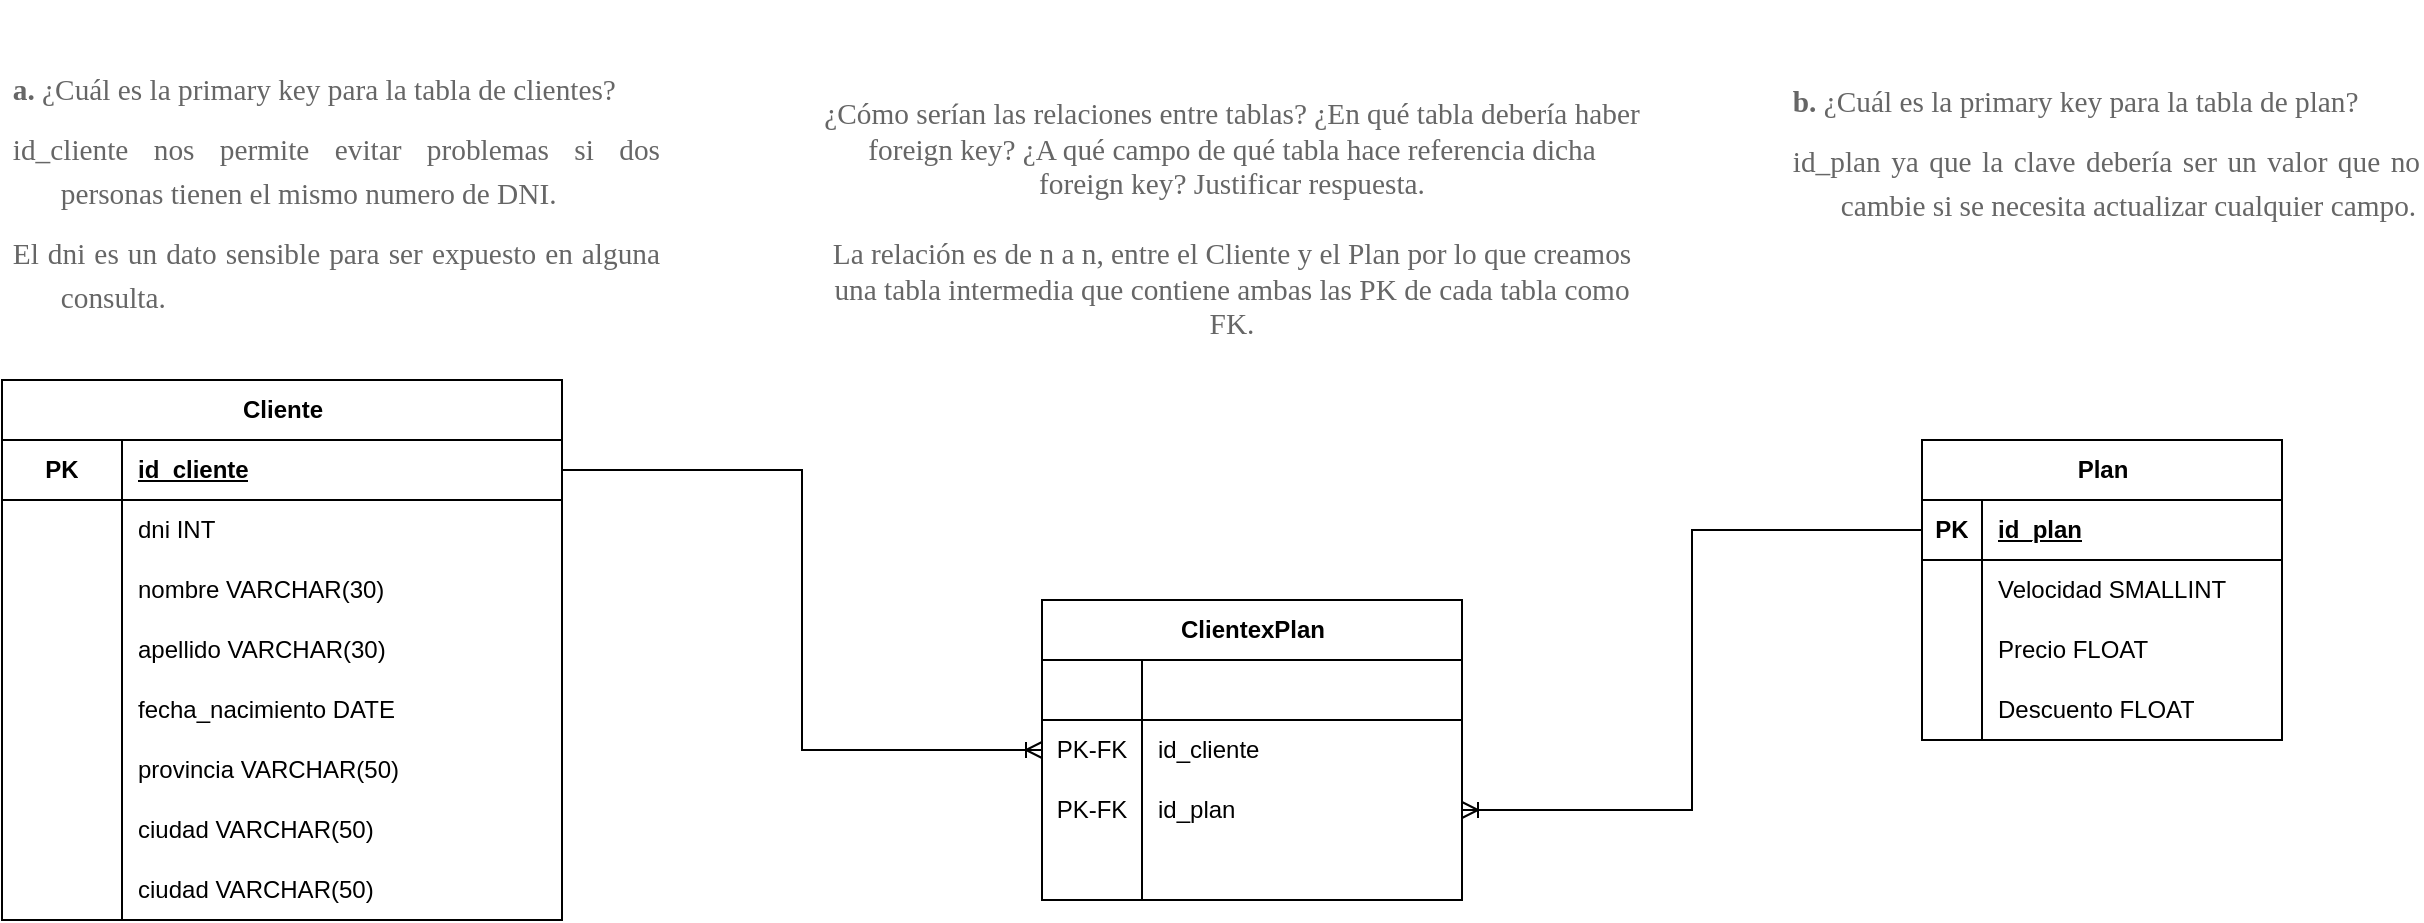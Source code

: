 <mxfile version="24.3.1" type="device">
  <diagram name="Página-1" id="zdr5ZEF7PZzXYwBiO8Bl">
    <mxGraphModel dx="1026" dy="685" grid="1" gridSize="10" guides="1" tooltips="1" connect="1" arrows="1" fold="1" page="1" pageScale="1" pageWidth="827" pageHeight="1169" math="0" shadow="0">
      <root>
        <mxCell id="0" />
        <mxCell id="1" parent="0" />
        <mxCell id="ssGiOSQJJfMWXG0DRAvx-1" value="Cliente" style="shape=table;startSize=30;container=1;collapsible=1;childLayout=tableLayout;fixedRows=1;rowLines=0;fontStyle=1;align=center;resizeLast=1;html=1;" vertex="1" parent="1">
          <mxGeometry x="40" y="200" width="280" height="270" as="geometry" />
        </mxCell>
        <mxCell id="ssGiOSQJJfMWXG0DRAvx-2" value="" style="shape=tableRow;horizontal=0;startSize=0;swimlaneHead=0;swimlaneBody=0;fillColor=none;collapsible=0;dropTarget=0;points=[[0,0.5],[1,0.5]];portConstraint=eastwest;top=0;left=0;right=0;bottom=1;" vertex="1" parent="ssGiOSQJJfMWXG0DRAvx-1">
          <mxGeometry y="30" width="280" height="30" as="geometry" />
        </mxCell>
        <mxCell id="ssGiOSQJJfMWXG0DRAvx-3" value="PK" style="shape=partialRectangle;connectable=0;fillColor=none;top=0;left=0;bottom=0;right=0;fontStyle=1;overflow=hidden;whiteSpace=wrap;html=1;" vertex="1" parent="ssGiOSQJJfMWXG0DRAvx-2">
          <mxGeometry width="60" height="30" as="geometry">
            <mxRectangle width="60" height="30" as="alternateBounds" />
          </mxGeometry>
        </mxCell>
        <mxCell id="ssGiOSQJJfMWXG0DRAvx-4" value="id_cliente" style="shape=partialRectangle;connectable=0;fillColor=none;top=0;left=0;bottom=0;right=0;align=left;spacingLeft=6;fontStyle=5;overflow=hidden;whiteSpace=wrap;html=1;" vertex="1" parent="ssGiOSQJJfMWXG0DRAvx-2">
          <mxGeometry x="60" width="220" height="30" as="geometry">
            <mxRectangle width="220" height="30" as="alternateBounds" />
          </mxGeometry>
        </mxCell>
        <mxCell id="ssGiOSQJJfMWXG0DRAvx-5" value="" style="shape=tableRow;horizontal=0;startSize=0;swimlaneHead=0;swimlaneBody=0;fillColor=none;collapsible=0;dropTarget=0;points=[[0,0.5],[1,0.5]];portConstraint=eastwest;top=0;left=0;right=0;bottom=0;" vertex="1" parent="ssGiOSQJJfMWXG0DRAvx-1">
          <mxGeometry y="60" width="280" height="30" as="geometry" />
        </mxCell>
        <mxCell id="ssGiOSQJJfMWXG0DRAvx-6" value="" style="shape=partialRectangle;connectable=0;fillColor=none;top=0;left=0;bottom=0;right=0;editable=1;overflow=hidden;whiteSpace=wrap;html=1;" vertex="1" parent="ssGiOSQJJfMWXG0DRAvx-5">
          <mxGeometry width="60" height="30" as="geometry">
            <mxRectangle width="60" height="30" as="alternateBounds" />
          </mxGeometry>
        </mxCell>
        <mxCell id="ssGiOSQJJfMWXG0DRAvx-7" value="dni INT" style="shape=partialRectangle;connectable=0;fillColor=none;top=0;left=0;bottom=0;right=0;align=left;spacingLeft=6;overflow=hidden;whiteSpace=wrap;html=1;" vertex="1" parent="ssGiOSQJJfMWXG0DRAvx-5">
          <mxGeometry x="60" width="220" height="30" as="geometry">
            <mxRectangle width="220" height="30" as="alternateBounds" />
          </mxGeometry>
        </mxCell>
        <mxCell id="ssGiOSQJJfMWXG0DRAvx-8" value="" style="shape=tableRow;horizontal=0;startSize=0;swimlaneHead=0;swimlaneBody=0;fillColor=none;collapsible=0;dropTarget=0;points=[[0,0.5],[1,0.5]];portConstraint=eastwest;top=0;left=0;right=0;bottom=0;" vertex="1" parent="ssGiOSQJJfMWXG0DRAvx-1">
          <mxGeometry y="90" width="280" height="30" as="geometry" />
        </mxCell>
        <mxCell id="ssGiOSQJJfMWXG0DRAvx-9" value="" style="shape=partialRectangle;connectable=0;fillColor=none;top=0;left=0;bottom=0;right=0;editable=1;overflow=hidden;whiteSpace=wrap;html=1;" vertex="1" parent="ssGiOSQJJfMWXG0DRAvx-8">
          <mxGeometry width="60" height="30" as="geometry">
            <mxRectangle width="60" height="30" as="alternateBounds" />
          </mxGeometry>
        </mxCell>
        <mxCell id="ssGiOSQJJfMWXG0DRAvx-10" value="nombre&amp;nbsp;&lt;span style=&quot;text-align: center;&quot;&gt;VARCHAR(30)&lt;/span&gt;" style="shape=partialRectangle;connectable=0;fillColor=none;top=0;left=0;bottom=0;right=0;align=left;spacingLeft=6;overflow=hidden;whiteSpace=wrap;html=1;" vertex="1" parent="ssGiOSQJJfMWXG0DRAvx-8">
          <mxGeometry x="60" width="220" height="30" as="geometry">
            <mxRectangle width="220" height="30" as="alternateBounds" />
          </mxGeometry>
        </mxCell>
        <mxCell id="ssGiOSQJJfMWXG0DRAvx-11" value="" style="shape=tableRow;horizontal=0;startSize=0;swimlaneHead=0;swimlaneBody=0;fillColor=none;collapsible=0;dropTarget=0;points=[[0,0.5],[1,0.5]];portConstraint=eastwest;top=0;left=0;right=0;bottom=0;" vertex="1" parent="ssGiOSQJJfMWXG0DRAvx-1">
          <mxGeometry y="120" width="280" height="30" as="geometry" />
        </mxCell>
        <mxCell id="ssGiOSQJJfMWXG0DRAvx-12" value="" style="shape=partialRectangle;connectable=0;fillColor=none;top=0;left=0;bottom=0;right=0;editable=1;overflow=hidden;whiteSpace=wrap;html=1;" vertex="1" parent="ssGiOSQJJfMWXG0DRAvx-11">
          <mxGeometry width="60" height="30" as="geometry">
            <mxRectangle width="60" height="30" as="alternateBounds" />
          </mxGeometry>
        </mxCell>
        <mxCell id="ssGiOSQJJfMWXG0DRAvx-13" value="apellido&amp;nbsp;&lt;span style=&quot;text-align: center;&quot;&gt;VARCHAR(30)&lt;/span&gt;" style="shape=partialRectangle;connectable=0;fillColor=none;top=0;left=0;bottom=0;right=0;align=left;spacingLeft=6;overflow=hidden;whiteSpace=wrap;html=1;" vertex="1" parent="ssGiOSQJJfMWXG0DRAvx-11">
          <mxGeometry x="60" width="220" height="30" as="geometry">
            <mxRectangle width="220" height="30" as="alternateBounds" />
          </mxGeometry>
        </mxCell>
        <mxCell id="ssGiOSQJJfMWXG0DRAvx-15" value="" style="shape=tableRow;horizontal=0;startSize=0;swimlaneHead=0;swimlaneBody=0;fillColor=none;collapsible=0;dropTarget=0;points=[[0,0.5],[1,0.5]];portConstraint=eastwest;top=0;left=0;right=0;bottom=0;" vertex="1" parent="ssGiOSQJJfMWXG0DRAvx-1">
          <mxGeometry y="150" width="280" height="30" as="geometry" />
        </mxCell>
        <mxCell id="ssGiOSQJJfMWXG0DRAvx-16" value="" style="shape=partialRectangle;connectable=0;fillColor=none;top=0;left=0;bottom=0;right=0;editable=1;overflow=hidden;whiteSpace=wrap;html=1;" vertex="1" parent="ssGiOSQJJfMWXG0DRAvx-15">
          <mxGeometry width="60" height="30" as="geometry">
            <mxRectangle width="60" height="30" as="alternateBounds" />
          </mxGeometry>
        </mxCell>
        <mxCell id="ssGiOSQJJfMWXG0DRAvx-17" value="fecha_nacimiento DATE" style="shape=partialRectangle;connectable=0;fillColor=none;top=0;left=0;bottom=0;right=0;align=left;spacingLeft=6;overflow=hidden;whiteSpace=wrap;html=1;" vertex="1" parent="ssGiOSQJJfMWXG0DRAvx-15">
          <mxGeometry x="60" width="220" height="30" as="geometry">
            <mxRectangle width="220" height="30" as="alternateBounds" />
          </mxGeometry>
        </mxCell>
        <mxCell id="ssGiOSQJJfMWXG0DRAvx-18" value="" style="shape=tableRow;horizontal=0;startSize=0;swimlaneHead=0;swimlaneBody=0;fillColor=none;collapsible=0;dropTarget=0;points=[[0,0.5],[1,0.5]];portConstraint=eastwest;top=0;left=0;right=0;bottom=0;" vertex="1" parent="ssGiOSQJJfMWXG0DRAvx-1">
          <mxGeometry y="180" width="280" height="30" as="geometry" />
        </mxCell>
        <mxCell id="ssGiOSQJJfMWXG0DRAvx-19" value="" style="shape=partialRectangle;connectable=0;fillColor=none;top=0;left=0;bottom=0;right=0;editable=1;overflow=hidden;whiteSpace=wrap;html=1;" vertex="1" parent="ssGiOSQJJfMWXG0DRAvx-18">
          <mxGeometry width="60" height="30" as="geometry">
            <mxRectangle width="60" height="30" as="alternateBounds" />
          </mxGeometry>
        </mxCell>
        <mxCell id="ssGiOSQJJfMWXG0DRAvx-20" value="provincia VARCHAR(50)" style="shape=partialRectangle;connectable=0;fillColor=none;top=0;left=0;bottom=0;right=0;align=left;spacingLeft=6;overflow=hidden;whiteSpace=wrap;html=1;" vertex="1" parent="ssGiOSQJJfMWXG0DRAvx-18">
          <mxGeometry x="60" width="220" height="30" as="geometry">
            <mxRectangle width="220" height="30" as="alternateBounds" />
          </mxGeometry>
        </mxCell>
        <mxCell id="ssGiOSQJJfMWXG0DRAvx-21" value="" style="shape=tableRow;horizontal=0;startSize=0;swimlaneHead=0;swimlaneBody=0;fillColor=none;collapsible=0;dropTarget=0;points=[[0,0.5],[1,0.5]];portConstraint=eastwest;top=0;left=0;right=0;bottom=0;" vertex="1" parent="ssGiOSQJJfMWXG0DRAvx-1">
          <mxGeometry y="210" width="280" height="30" as="geometry" />
        </mxCell>
        <mxCell id="ssGiOSQJJfMWXG0DRAvx-22" value="" style="shape=partialRectangle;connectable=0;fillColor=none;top=0;left=0;bottom=0;right=0;editable=1;overflow=hidden;whiteSpace=wrap;html=1;" vertex="1" parent="ssGiOSQJJfMWXG0DRAvx-21">
          <mxGeometry width="60" height="30" as="geometry">
            <mxRectangle width="60" height="30" as="alternateBounds" />
          </mxGeometry>
        </mxCell>
        <mxCell id="ssGiOSQJJfMWXG0DRAvx-23" value="ciudad VARCHAR(50)" style="shape=partialRectangle;connectable=0;fillColor=none;top=0;left=0;bottom=0;right=0;align=left;spacingLeft=6;overflow=hidden;whiteSpace=wrap;html=1;" vertex="1" parent="ssGiOSQJJfMWXG0DRAvx-21">
          <mxGeometry x="60" width="220" height="30" as="geometry">
            <mxRectangle width="220" height="30" as="alternateBounds" />
          </mxGeometry>
        </mxCell>
        <mxCell id="ssGiOSQJJfMWXG0DRAvx-55" value="" style="shape=tableRow;horizontal=0;startSize=0;swimlaneHead=0;swimlaneBody=0;fillColor=none;collapsible=0;dropTarget=0;points=[[0,0.5],[1,0.5]];portConstraint=eastwest;top=0;left=0;right=0;bottom=0;" vertex="1" parent="ssGiOSQJJfMWXG0DRAvx-1">
          <mxGeometry y="240" width="280" height="30" as="geometry" />
        </mxCell>
        <mxCell id="ssGiOSQJJfMWXG0DRAvx-56" value="" style="shape=partialRectangle;connectable=0;fillColor=none;top=0;left=0;bottom=0;right=0;editable=1;overflow=hidden;whiteSpace=wrap;html=1;" vertex="1" parent="ssGiOSQJJfMWXG0DRAvx-55">
          <mxGeometry width="60" height="30" as="geometry">
            <mxRectangle width="60" height="30" as="alternateBounds" />
          </mxGeometry>
        </mxCell>
        <mxCell id="ssGiOSQJJfMWXG0DRAvx-57" value="ciudad VARCHAR(50)" style="shape=partialRectangle;connectable=0;fillColor=none;top=0;left=0;bottom=0;right=0;align=left;spacingLeft=6;overflow=hidden;whiteSpace=wrap;html=1;" vertex="1" parent="ssGiOSQJJfMWXG0DRAvx-55">
          <mxGeometry x="60" width="220" height="30" as="geometry">
            <mxRectangle width="220" height="30" as="alternateBounds" />
          </mxGeometry>
        </mxCell>
        <mxCell id="ssGiOSQJJfMWXG0DRAvx-24" value="Plan" style="shape=table;startSize=30;container=1;collapsible=1;childLayout=tableLayout;fixedRows=1;rowLines=0;fontStyle=1;align=center;resizeLast=1;html=1;" vertex="1" parent="1">
          <mxGeometry x="1000" y="230" width="180" height="150" as="geometry" />
        </mxCell>
        <mxCell id="ssGiOSQJJfMWXG0DRAvx-25" value="" style="shape=tableRow;horizontal=0;startSize=0;swimlaneHead=0;swimlaneBody=0;fillColor=none;collapsible=0;dropTarget=0;points=[[0,0.5],[1,0.5]];portConstraint=eastwest;top=0;left=0;right=0;bottom=1;" vertex="1" parent="ssGiOSQJJfMWXG0DRAvx-24">
          <mxGeometry y="30" width="180" height="30" as="geometry" />
        </mxCell>
        <mxCell id="ssGiOSQJJfMWXG0DRAvx-26" value="PK" style="shape=partialRectangle;connectable=0;fillColor=none;top=0;left=0;bottom=0;right=0;fontStyle=1;overflow=hidden;whiteSpace=wrap;html=1;" vertex="1" parent="ssGiOSQJJfMWXG0DRAvx-25">
          <mxGeometry width="30" height="30" as="geometry">
            <mxRectangle width="30" height="30" as="alternateBounds" />
          </mxGeometry>
        </mxCell>
        <mxCell id="ssGiOSQJJfMWXG0DRAvx-27" value="id_plan" style="shape=partialRectangle;connectable=0;fillColor=none;top=0;left=0;bottom=0;right=0;align=left;spacingLeft=6;fontStyle=5;overflow=hidden;whiteSpace=wrap;html=1;" vertex="1" parent="ssGiOSQJJfMWXG0DRAvx-25">
          <mxGeometry x="30" width="150" height="30" as="geometry">
            <mxRectangle width="150" height="30" as="alternateBounds" />
          </mxGeometry>
        </mxCell>
        <mxCell id="ssGiOSQJJfMWXG0DRAvx-28" value="" style="shape=tableRow;horizontal=0;startSize=0;swimlaneHead=0;swimlaneBody=0;fillColor=none;collapsible=0;dropTarget=0;points=[[0,0.5],[1,0.5]];portConstraint=eastwest;top=0;left=0;right=0;bottom=0;" vertex="1" parent="ssGiOSQJJfMWXG0DRAvx-24">
          <mxGeometry y="60" width="180" height="30" as="geometry" />
        </mxCell>
        <mxCell id="ssGiOSQJJfMWXG0DRAvx-29" value="" style="shape=partialRectangle;connectable=0;fillColor=none;top=0;left=0;bottom=0;right=0;editable=1;overflow=hidden;whiteSpace=wrap;html=1;" vertex="1" parent="ssGiOSQJJfMWXG0DRAvx-28">
          <mxGeometry width="30" height="30" as="geometry">
            <mxRectangle width="30" height="30" as="alternateBounds" />
          </mxGeometry>
        </mxCell>
        <mxCell id="ssGiOSQJJfMWXG0DRAvx-30" value="Velocidad SMALLINT" style="shape=partialRectangle;connectable=0;fillColor=none;top=0;left=0;bottom=0;right=0;align=left;spacingLeft=6;overflow=hidden;whiteSpace=wrap;html=1;" vertex="1" parent="ssGiOSQJJfMWXG0DRAvx-28">
          <mxGeometry x="30" width="150" height="30" as="geometry">
            <mxRectangle width="150" height="30" as="alternateBounds" />
          </mxGeometry>
        </mxCell>
        <mxCell id="ssGiOSQJJfMWXG0DRAvx-31" value="" style="shape=tableRow;horizontal=0;startSize=0;swimlaneHead=0;swimlaneBody=0;fillColor=none;collapsible=0;dropTarget=0;points=[[0,0.5],[1,0.5]];portConstraint=eastwest;top=0;left=0;right=0;bottom=0;" vertex="1" parent="ssGiOSQJJfMWXG0DRAvx-24">
          <mxGeometry y="90" width="180" height="30" as="geometry" />
        </mxCell>
        <mxCell id="ssGiOSQJJfMWXG0DRAvx-32" value="" style="shape=partialRectangle;connectable=0;fillColor=none;top=0;left=0;bottom=0;right=0;editable=1;overflow=hidden;whiteSpace=wrap;html=1;" vertex="1" parent="ssGiOSQJJfMWXG0DRAvx-31">
          <mxGeometry width="30" height="30" as="geometry">
            <mxRectangle width="30" height="30" as="alternateBounds" />
          </mxGeometry>
        </mxCell>
        <mxCell id="ssGiOSQJJfMWXG0DRAvx-33" value="Precio FLOAT" style="shape=partialRectangle;connectable=0;fillColor=none;top=0;left=0;bottom=0;right=0;align=left;spacingLeft=6;overflow=hidden;whiteSpace=wrap;html=1;" vertex="1" parent="ssGiOSQJJfMWXG0DRAvx-31">
          <mxGeometry x="30" width="150" height="30" as="geometry">
            <mxRectangle width="150" height="30" as="alternateBounds" />
          </mxGeometry>
        </mxCell>
        <mxCell id="ssGiOSQJJfMWXG0DRAvx-34" value="" style="shape=tableRow;horizontal=0;startSize=0;swimlaneHead=0;swimlaneBody=0;fillColor=none;collapsible=0;dropTarget=0;points=[[0,0.5],[1,0.5]];portConstraint=eastwest;top=0;left=0;right=0;bottom=0;" vertex="1" parent="ssGiOSQJJfMWXG0DRAvx-24">
          <mxGeometry y="120" width="180" height="30" as="geometry" />
        </mxCell>
        <mxCell id="ssGiOSQJJfMWXG0DRAvx-35" value="" style="shape=partialRectangle;connectable=0;fillColor=none;top=0;left=0;bottom=0;right=0;editable=1;overflow=hidden;whiteSpace=wrap;html=1;" vertex="1" parent="ssGiOSQJJfMWXG0DRAvx-34">
          <mxGeometry width="30" height="30" as="geometry">
            <mxRectangle width="30" height="30" as="alternateBounds" />
          </mxGeometry>
        </mxCell>
        <mxCell id="ssGiOSQJJfMWXG0DRAvx-36" value="Descuento FLOAT" style="shape=partialRectangle;connectable=0;fillColor=none;top=0;left=0;bottom=0;right=0;align=left;spacingLeft=6;overflow=hidden;whiteSpace=wrap;html=1;" vertex="1" parent="ssGiOSQJJfMWXG0DRAvx-34">
          <mxGeometry x="30" width="150" height="30" as="geometry">
            <mxRectangle width="150" height="30" as="alternateBounds" />
          </mxGeometry>
        </mxCell>
        <mxCell id="ssGiOSQJJfMWXG0DRAvx-37" value="ClientexPlan" style="shape=table;startSize=30;container=1;collapsible=1;childLayout=tableLayout;fixedRows=1;rowLines=0;fontStyle=1;align=center;resizeLast=1;html=1;" vertex="1" parent="1">
          <mxGeometry x="560" y="310" width="210" height="150" as="geometry" />
        </mxCell>
        <mxCell id="ssGiOSQJJfMWXG0DRAvx-38" value="" style="shape=tableRow;horizontal=0;startSize=0;swimlaneHead=0;swimlaneBody=0;fillColor=none;collapsible=0;dropTarget=0;points=[[0,0.5],[1,0.5]];portConstraint=eastwest;top=0;left=0;right=0;bottom=1;" vertex="1" parent="ssGiOSQJJfMWXG0DRAvx-37">
          <mxGeometry y="30" width="210" height="30" as="geometry" />
        </mxCell>
        <mxCell id="ssGiOSQJJfMWXG0DRAvx-39" value="" style="shape=partialRectangle;connectable=0;fillColor=none;top=0;left=0;bottom=0;right=0;fontStyle=1;overflow=hidden;whiteSpace=wrap;html=1;" vertex="1" parent="ssGiOSQJJfMWXG0DRAvx-38">
          <mxGeometry width="50" height="30" as="geometry">
            <mxRectangle width="50" height="30" as="alternateBounds" />
          </mxGeometry>
        </mxCell>
        <mxCell id="ssGiOSQJJfMWXG0DRAvx-40" value="" style="shape=partialRectangle;connectable=0;fillColor=none;top=0;left=0;bottom=0;right=0;align=left;spacingLeft=6;fontStyle=5;overflow=hidden;whiteSpace=wrap;html=1;" vertex="1" parent="ssGiOSQJJfMWXG0DRAvx-38">
          <mxGeometry x="50" width="160" height="30" as="geometry">
            <mxRectangle width="160" height="30" as="alternateBounds" />
          </mxGeometry>
        </mxCell>
        <mxCell id="ssGiOSQJJfMWXG0DRAvx-41" value="" style="shape=tableRow;horizontal=0;startSize=0;swimlaneHead=0;swimlaneBody=0;fillColor=none;collapsible=0;dropTarget=0;points=[[0,0.5],[1,0.5]];portConstraint=eastwest;top=0;left=0;right=0;bottom=0;" vertex="1" parent="ssGiOSQJJfMWXG0DRAvx-37">
          <mxGeometry y="60" width="210" height="30" as="geometry" />
        </mxCell>
        <mxCell id="ssGiOSQJJfMWXG0DRAvx-42" value="PK-FK" style="shape=partialRectangle;connectable=0;fillColor=none;top=0;left=0;bottom=0;right=0;editable=1;overflow=hidden;whiteSpace=wrap;html=1;" vertex="1" parent="ssGiOSQJJfMWXG0DRAvx-41">
          <mxGeometry width="50" height="30" as="geometry">
            <mxRectangle width="50" height="30" as="alternateBounds" />
          </mxGeometry>
        </mxCell>
        <mxCell id="ssGiOSQJJfMWXG0DRAvx-43" value="id_cliente" style="shape=partialRectangle;connectable=0;fillColor=none;top=0;left=0;bottom=0;right=0;align=left;spacingLeft=6;overflow=hidden;whiteSpace=wrap;html=1;" vertex="1" parent="ssGiOSQJJfMWXG0DRAvx-41">
          <mxGeometry x="50" width="160" height="30" as="geometry">
            <mxRectangle width="160" height="30" as="alternateBounds" />
          </mxGeometry>
        </mxCell>
        <mxCell id="ssGiOSQJJfMWXG0DRAvx-44" value="" style="shape=tableRow;horizontal=0;startSize=0;swimlaneHead=0;swimlaneBody=0;fillColor=none;collapsible=0;dropTarget=0;points=[[0,0.5],[1,0.5]];portConstraint=eastwest;top=0;left=0;right=0;bottom=0;" vertex="1" parent="ssGiOSQJJfMWXG0DRAvx-37">
          <mxGeometry y="90" width="210" height="30" as="geometry" />
        </mxCell>
        <mxCell id="ssGiOSQJJfMWXG0DRAvx-45" value="PK-FK" style="shape=partialRectangle;connectable=0;fillColor=none;top=0;left=0;bottom=0;right=0;editable=1;overflow=hidden;whiteSpace=wrap;html=1;" vertex="1" parent="ssGiOSQJJfMWXG0DRAvx-44">
          <mxGeometry width="50" height="30" as="geometry">
            <mxRectangle width="50" height="30" as="alternateBounds" />
          </mxGeometry>
        </mxCell>
        <mxCell id="ssGiOSQJJfMWXG0DRAvx-46" value="id_plan" style="shape=partialRectangle;connectable=0;fillColor=none;top=0;left=0;bottom=0;right=0;align=left;spacingLeft=6;overflow=hidden;whiteSpace=wrap;html=1;" vertex="1" parent="ssGiOSQJJfMWXG0DRAvx-44">
          <mxGeometry x="50" width="160" height="30" as="geometry">
            <mxRectangle width="160" height="30" as="alternateBounds" />
          </mxGeometry>
        </mxCell>
        <mxCell id="ssGiOSQJJfMWXG0DRAvx-47" value="" style="shape=tableRow;horizontal=0;startSize=0;swimlaneHead=0;swimlaneBody=0;fillColor=none;collapsible=0;dropTarget=0;points=[[0,0.5],[1,0.5]];portConstraint=eastwest;top=0;left=0;right=0;bottom=0;" vertex="1" parent="ssGiOSQJJfMWXG0DRAvx-37">
          <mxGeometry y="120" width="210" height="30" as="geometry" />
        </mxCell>
        <mxCell id="ssGiOSQJJfMWXG0DRAvx-48" value="" style="shape=partialRectangle;connectable=0;fillColor=none;top=0;left=0;bottom=0;right=0;editable=1;overflow=hidden;whiteSpace=wrap;html=1;" vertex="1" parent="ssGiOSQJJfMWXG0DRAvx-47">
          <mxGeometry width="50" height="30" as="geometry">
            <mxRectangle width="50" height="30" as="alternateBounds" />
          </mxGeometry>
        </mxCell>
        <mxCell id="ssGiOSQJJfMWXG0DRAvx-49" value="" style="shape=partialRectangle;connectable=0;fillColor=none;top=0;left=0;bottom=0;right=0;align=left;spacingLeft=6;overflow=hidden;whiteSpace=wrap;html=1;" vertex="1" parent="ssGiOSQJJfMWXG0DRAvx-47">
          <mxGeometry x="50" width="160" height="30" as="geometry">
            <mxRectangle width="160" height="30" as="alternateBounds" />
          </mxGeometry>
        </mxCell>
        <mxCell id="ssGiOSQJJfMWXG0DRAvx-50" value="&lt;p style=&quot;margin: 0px 0px 0px 21.3pt; font-size: 11pt; font-family: Arial; padding-top: 0pt; text-indent: -18pt; padding-bottom: 6pt; line-height: 1.5; text-align: justify;&quot; class=&quot;c9&quot;&gt;&lt;span style=&quot;font-family: &amp;quot;Proxima Nova&amp;quot;; color: rgb(102, 102, 102); font-weight: 700;&quot; class=&quot;c1&quot;&gt;a.&amp;nbsp;&lt;/span&gt;&lt;span style=&quot;vertical-align: baseline; font-size: 11pt; font-family: &amp;quot;Proxima Nova&amp;quot;; color: rgb(102, 102, 102);&quot; class=&quot;c11 c6&quot;&gt;¿Cuál es la primary key para la tabla de clientes?&amp;nbsp;&lt;br&gt;&lt;/span&gt;&lt;/p&gt;&lt;p style=&quot;margin: 0px 0px 0px 21.3pt; font-size: 11pt; padding-top: 0pt; text-indent: -18pt; padding-bottom: 6pt; line-height: 1.5; text-align: justify;&quot; class=&quot;c9&quot;&gt;&lt;font face=&quot;Proxima Nova&quot; color=&quot;#666666&quot;&gt;id_cliente nos permite evitar problemas si dos personas tienen el mismo numero de DNI.&lt;/font&gt;&lt;/p&gt;&lt;p style=&quot;margin: 0px 0px 0px 21.3pt; font-size: 11pt; padding-top: 0pt; text-indent: -18pt; padding-bottom: 6pt; line-height: 1.5; text-align: justify;&quot; class=&quot;c9&quot;&gt;&lt;font face=&quot;Proxima Nova&quot; color=&quot;#666666&quot;&gt;El dni es un dato sensible para ser expuesto en alguna consulta.&lt;br&gt;&lt;/font&gt;&lt;/p&gt;" style="text;html=1;align=center;verticalAlign=middle;whiteSpace=wrap;rounded=0;" vertex="1" parent="1">
          <mxGeometry x="40" y="20" width="330" height="180" as="geometry" />
        </mxCell>
        <mxCell id="ssGiOSQJJfMWXG0DRAvx-51" style="edgeStyle=orthogonalEdgeStyle;rounded=0;orthogonalLoop=1;jettySize=auto;html=1;exitX=0.5;exitY=1;exitDx=0;exitDy=0;" edge="1" parent="1" source="ssGiOSQJJfMWXG0DRAvx-50" target="ssGiOSQJJfMWXG0DRAvx-50">
          <mxGeometry relative="1" as="geometry" />
        </mxCell>
        <mxCell id="ssGiOSQJJfMWXG0DRAvx-53" value="&lt;p style=&quot;margin: 0px 0px 0px 21.3pt; font-size: 11pt; font-family: Arial; padding-top: 0pt; text-indent: -18pt; padding-bottom: 6pt; line-height: 1.5; text-align: justify;&quot; class=&quot;c9&quot;&gt;&lt;span style=&quot;font-family: &amp;quot;Proxima Nova&amp;quot;; color: rgb(102, 102, 102); font-weight: 700;&quot; class=&quot;c1&quot;&gt;b.&amp;nbsp;&lt;/span&gt;&lt;span style=&quot;vertical-align: baseline; font-size: 11pt; font-family: &amp;quot;Proxima Nova&amp;quot;; color: rgb(102, 102, 102);&quot; class=&quot;c11 c6&quot;&gt;¿Cuál es la primary key para la tabla de plan?&amp;nbsp;&lt;/span&gt;&lt;/p&gt;&lt;p style=&quot;margin: 0px 0px 0px 21.3pt; font-size: 11pt; font-family: Arial; padding-top: 0pt; text-indent: -18pt; padding-bottom: 6pt; line-height: 1.5; text-align: justify;&quot; class=&quot;c9&quot;&gt;&lt;span style=&quot;vertical-align: baseline; font-size: 11pt; font-family: &amp;quot;Proxima Nova&amp;quot;; color: rgb(102, 102, 102);&quot; class=&quot;c11 c6&quot;&gt;id_plan ya que la clave debería ser un valor que&amp;nbsp;&lt;/span&gt;&lt;span style=&quot;color: rgb(102, 102, 102); font-family: &amp;quot;Proxima Nova&amp;quot;; font-size: 11pt; text-indent: -18pt;&quot;&gt;no cambie si se necesita actualizar cualquier campo.&lt;/span&gt;&lt;/p&gt;" style="text;html=1;align=center;verticalAlign=middle;whiteSpace=wrap;rounded=0;" vertex="1" parent="1">
          <mxGeometry x="930" y="20" width="320" height="140" as="geometry" />
        </mxCell>
        <mxCell id="ssGiOSQJJfMWXG0DRAvx-54" value="&lt;span style=&quot;color: rgb(102, 102, 102); font-family: &amp;quot;Proxima Nova&amp;quot;; font-size: 14.667px; text-align: justify; text-indent: -24px; background-color: rgb(255, 255, 255);&quot;&gt;¿Cómo serían las relaciones entre tablas? ¿En qué tabla debería haber foreign key? ¿A qué campo de qué tabla hace referencia dicha foreign key? Justificar respuesta.&lt;br&gt;&lt;br&gt;La relación es de n a n, entre el Cliente y el Plan por lo que creamos una tabla intermedia que contiene ambas las PK de cada tabla como FK.&lt;/span&gt;" style="text;html=1;align=center;verticalAlign=middle;whiteSpace=wrap;rounded=0;" vertex="1" parent="1">
          <mxGeometry x="450" y="10" width="410" height="220" as="geometry" />
        </mxCell>
        <mxCell id="ssGiOSQJJfMWXG0DRAvx-58" style="edgeStyle=orthogonalEdgeStyle;rounded=0;orthogonalLoop=1;jettySize=auto;html=1;entryX=0;entryY=0.5;entryDx=0;entryDy=0;endArrow=ERoneToMany;endFill=0;" edge="1" parent="1" source="ssGiOSQJJfMWXG0DRAvx-2" target="ssGiOSQJJfMWXG0DRAvx-41">
          <mxGeometry relative="1" as="geometry" />
        </mxCell>
        <mxCell id="ssGiOSQJJfMWXG0DRAvx-59" style="edgeStyle=orthogonalEdgeStyle;rounded=0;orthogonalLoop=1;jettySize=auto;html=1;endArrow=ERoneToMany;endFill=0;" edge="1" parent="1" source="ssGiOSQJJfMWXG0DRAvx-25" target="ssGiOSQJJfMWXG0DRAvx-44">
          <mxGeometry relative="1" as="geometry" />
        </mxCell>
      </root>
    </mxGraphModel>
  </diagram>
</mxfile>
